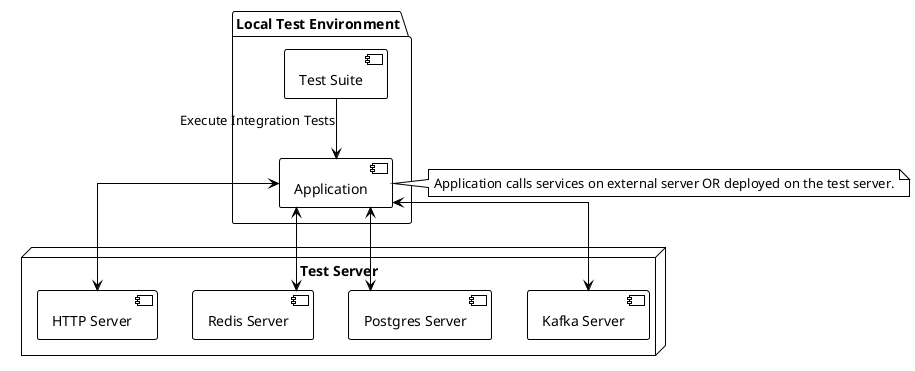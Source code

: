 @startuml
!theme plain
skinparam linetype polyline
skinparam linetype ortho

package "Local Test Environment" {
  [Test Suite] as TS
  [Application] as AUT
}

node "Test Server" {
  [Kafka Server] as KS
  [Postgres Server] as PS
  [Redis Server] as RS
  [HTTP Server] as HS
}

TS --> AUT : Execute Integration Tests
AUT <--> KS
AUT <--> PS
AUT <--> RS
AUT <--> HS

note right of AUT
  Application calls services on external server OR deployed on the test server.
end note

@enduml
